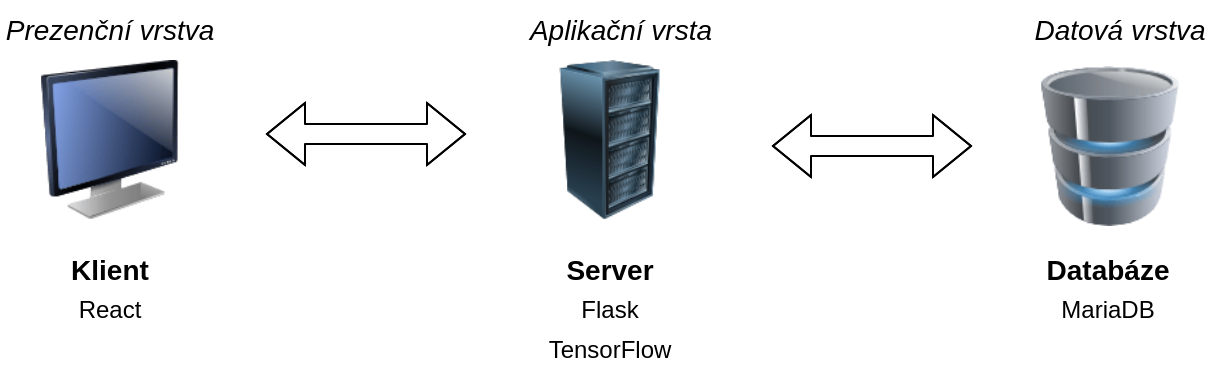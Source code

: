 <mxfile>
    <diagram id="rZZTSZ8Ih339eD1-kqzv" name="Page-1">
        <mxGraphModel dx="840" dy="610" grid="1" gridSize="10" guides="1" tooltips="1" connect="1" arrows="1" fold="1" page="1" pageScale="1" pageWidth="850" pageHeight="1100" math="0" shadow="0">
            <root>
                <mxCell id="0"/>
                <mxCell id="1" parent="0"/>
                <mxCell id="2" value="" style="image;html=1;image=img/lib/clip_art/computers/Server_Rack_128x128.png" parent="1" vertex="1">
                    <mxGeometry x="380" y="240" width="80" height="80" as="geometry"/>
                </mxCell>
                <mxCell id="3" value="" style="image;html=1;image=img/lib/clip_art/computers/Monitor_128x128.png" parent="1" vertex="1">
                    <mxGeometry x="130" y="240" width="80" height="80" as="geometry"/>
                </mxCell>
                <mxCell id="4" value="" style="image;html=1;image=img/lib/clip_art/computers/Database_128x128.png" parent="1" vertex="1">
                    <mxGeometry x="630" y="243" width="80" height="80" as="geometry"/>
                </mxCell>
                <mxCell id="5" value="" style="shape=flexArrow;endArrow=classic;startArrow=classic;html=1;" parent="1" edge="1">
                    <mxGeometry width="100" height="100" relative="1" as="geometry">
                        <mxPoint x="248" y="277" as="sourcePoint"/>
                        <mxPoint x="348" y="277" as="targetPoint"/>
                        <Array as="points">
                            <mxPoint x="288" y="277"/>
                        </Array>
                    </mxGeometry>
                </mxCell>
                <mxCell id="6" value="" style="shape=flexArrow;endArrow=classic;startArrow=classic;html=1;" parent="1" edge="1">
                    <mxGeometry width="100" height="100" relative="1" as="geometry">
                        <mxPoint x="501" y="283" as="sourcePoint"/>
                        <mxPoint x="601" y="283" as="targetPoint"/>
                        <Array as="points">
                            <mxPoint x="541" y="283"/>
                        </Array>
                    </mxGeometry>
                </mxCell>
                <mxCell id="7" value="&lt;b&gt;&lt;font style=&quot;font-size: 14px&quot;&gt;Klient&lt;/font&gt;&lt;/b&gt;" style="text;html=1;strokeColor=none;fillColor=none;align=center;verticalAlign=middle;whiteSpace=wrap;rounded=0;" parent="1" vertex="1">
                    <mxGeometry x="140" y="330" width="60" height="30" as="geometry"/>
                </mxCell>
                <mxCell id="8" value="&lt;font style=&quot;font-size: 14px&quot;&gt;&lt;b&gt;Server&lt;/b&gt;&lt;/font&gt;" style="text;html=1;strokeColor=none;fillColor=none;align=center;verticalAlign=middle;whiteSpace=wrap;rounded=0;" parent="1" vertex="1">
                    <mxGeometry x="390" y="330" width="60" height="30" as="geometry"/>
                </mxCell>
                <mxCell id="9" value="&lt;b&gt;&lt;font style=&quot;font-size: 14px&quot;&gt;Databáze&lt;/font&gt;&lt;/b&gt;" style="text;html=1;strokeColor=none;fillColor=none;align=center;verticalAlign=middle;whiteSpace=wrap;rounded=0;" parent="1" vertex="1">
                    <mxGeometry x="639" y="330" width="60" height="30" as="geometry"/>
                </mxCell>
                <mxCell id="10" value="React" style="text;html=1;strokeColor=none;fillColor=none;align=center;verticalAlign=middle;whiteSpace=wrap;rounded=0;" parent="1" vertex="1">
                    <mxGeometry x="140" y="350" width="60" height="30" as="geometry"/>
                </mxCell>
                <mxCell id="11" value="Flask" style="text;html=1;strokeColor=none;fillColor=none;align=center;verticalAlign=middle;whiteSpace=wrap;rounded=0;" parent="1" vertex="1">
                    <mxGeometry x="390" y="350" width="60" height="30" as="geometry"/>
                </mxCell>
                <mxCell id="12" value="MariaDB" style="text;html=1;strokeColor=none;fillColor=none;align=center;verticalAlign=middle;whiteSpace=wrap;rounded=0;" parent="1" vertex="1">
                    <mxGeometry x="639" y="350" width="60" height="30" as="geometry"/>
                </mxCell>
                <mxCell id="14" value="&lt;font style=&quot;font-size: 12px&quot;&gt;TensorFlow&lt;/font&gt;" style="text;html=1;strokeColor=none;fillColor=none;align=center;verticalAlign=middle;whiteSpace=wrap;rounded=0;" parent="1" vertex="1">
                    <mxGeometry x="390" y="370" width="60" height="30" as="geometry"/>
                </mxCell>
                <mxCell id="15" value="&lt;font style=&quot;font-size: 14px;&quot;&gt;&lt;i&gt;Prezenční vrstva&lt;/i&gt;&lt;/font&gt;" style="text;html=1;strokeColor=none;fillColor=none;align=center;verticalAlign=middle;whiteSpace=wrap;rounded=0;" vertex="1" parent="1">
                    <mxGeometry x="115" y="210" width="110" height="30" as="geometry"/>
                </mxCell>
                <mxCell id="16" value="&lt;font style=&quot;font-size: 14px;&quot;&gt;&lt;i&gt;Aplikační vrsta&lt;/i&gt;&lt;/font&gt;&lt;span style=&quot;color: rgba(0, 0, 0, 0); font-family: monospace; font-size: 0px; text-align: start;&quot;&gt;%3CmxGraphModel%3E%3Croot%3E%3CmxCell%20id%3D%220%22%2F%3E%3CmxCell%20id%3D%221%22%20parent%3D%220%22%2F%3E%3CmxCell%20id%3D%222%22%20value%3D%22%26lt%3Bfont%20style%3D%26quot%3Bfont-size%3A%2014px%3B%26quot%3B%26gt%3B%26lt%3Bi%26gt%3BPrezen%C4%8Dn%C3%AD%26lt%3B%2Fi%26gt%3B%26lt%3B%2Ffont%26gt%3B%22%20style%3D%22text%3Bhtml%3D1%3BstrokeColor%3Dnone%3BfillColor%3Dnone%3Balign%3Dcenter%3BverticalAlign%3Dmiddle%3BwhiteSpace%3Dwrap%3Brounded%3D0%3B%22%20vertex%3D%221%22%20parent%3D%221%22%3E%3CmxGeometry%20x%3D%22140%22%20y%3D%22210%22%20width%3D%2260%22%20height%3D%2230%22%20as%3D%22geometry%22%2F%3E%3C%2FmxCell%3E%3C%2Froot%3E%3C%2FmxGraphModel%3E vrstva&lt;/span&gt;" style="text;html=1;strokeColor=none;fillColor=none;align=center;verticalAlign=middle;whiteSpace=wrap;rounded=0;" vertex="1" parent="1">
                    <mxGeometry x="378" y="210" width="95" height="30" as="geometry"/>
                </mxCell>
                <mxCell id="17" value="&lt;span style=&quot;font-size: 14px;&quot;&gt;&lt;i&gt;Datová vrstva&lt;/i&gt;&lt;/span&gt;" style="text;html=1;strokeColor=none;fillColor=none;align=center;verticalAlign=middle;whiteSpace=wrap;rounded=0;" vertex="1" parent="1">
                    <mxGeometry x="630" y="210" width="90" height="30" as="geometry"/>
                </mxCell>
            </root>
        </mxGraphModel>
    </diagram>
</mxfile>